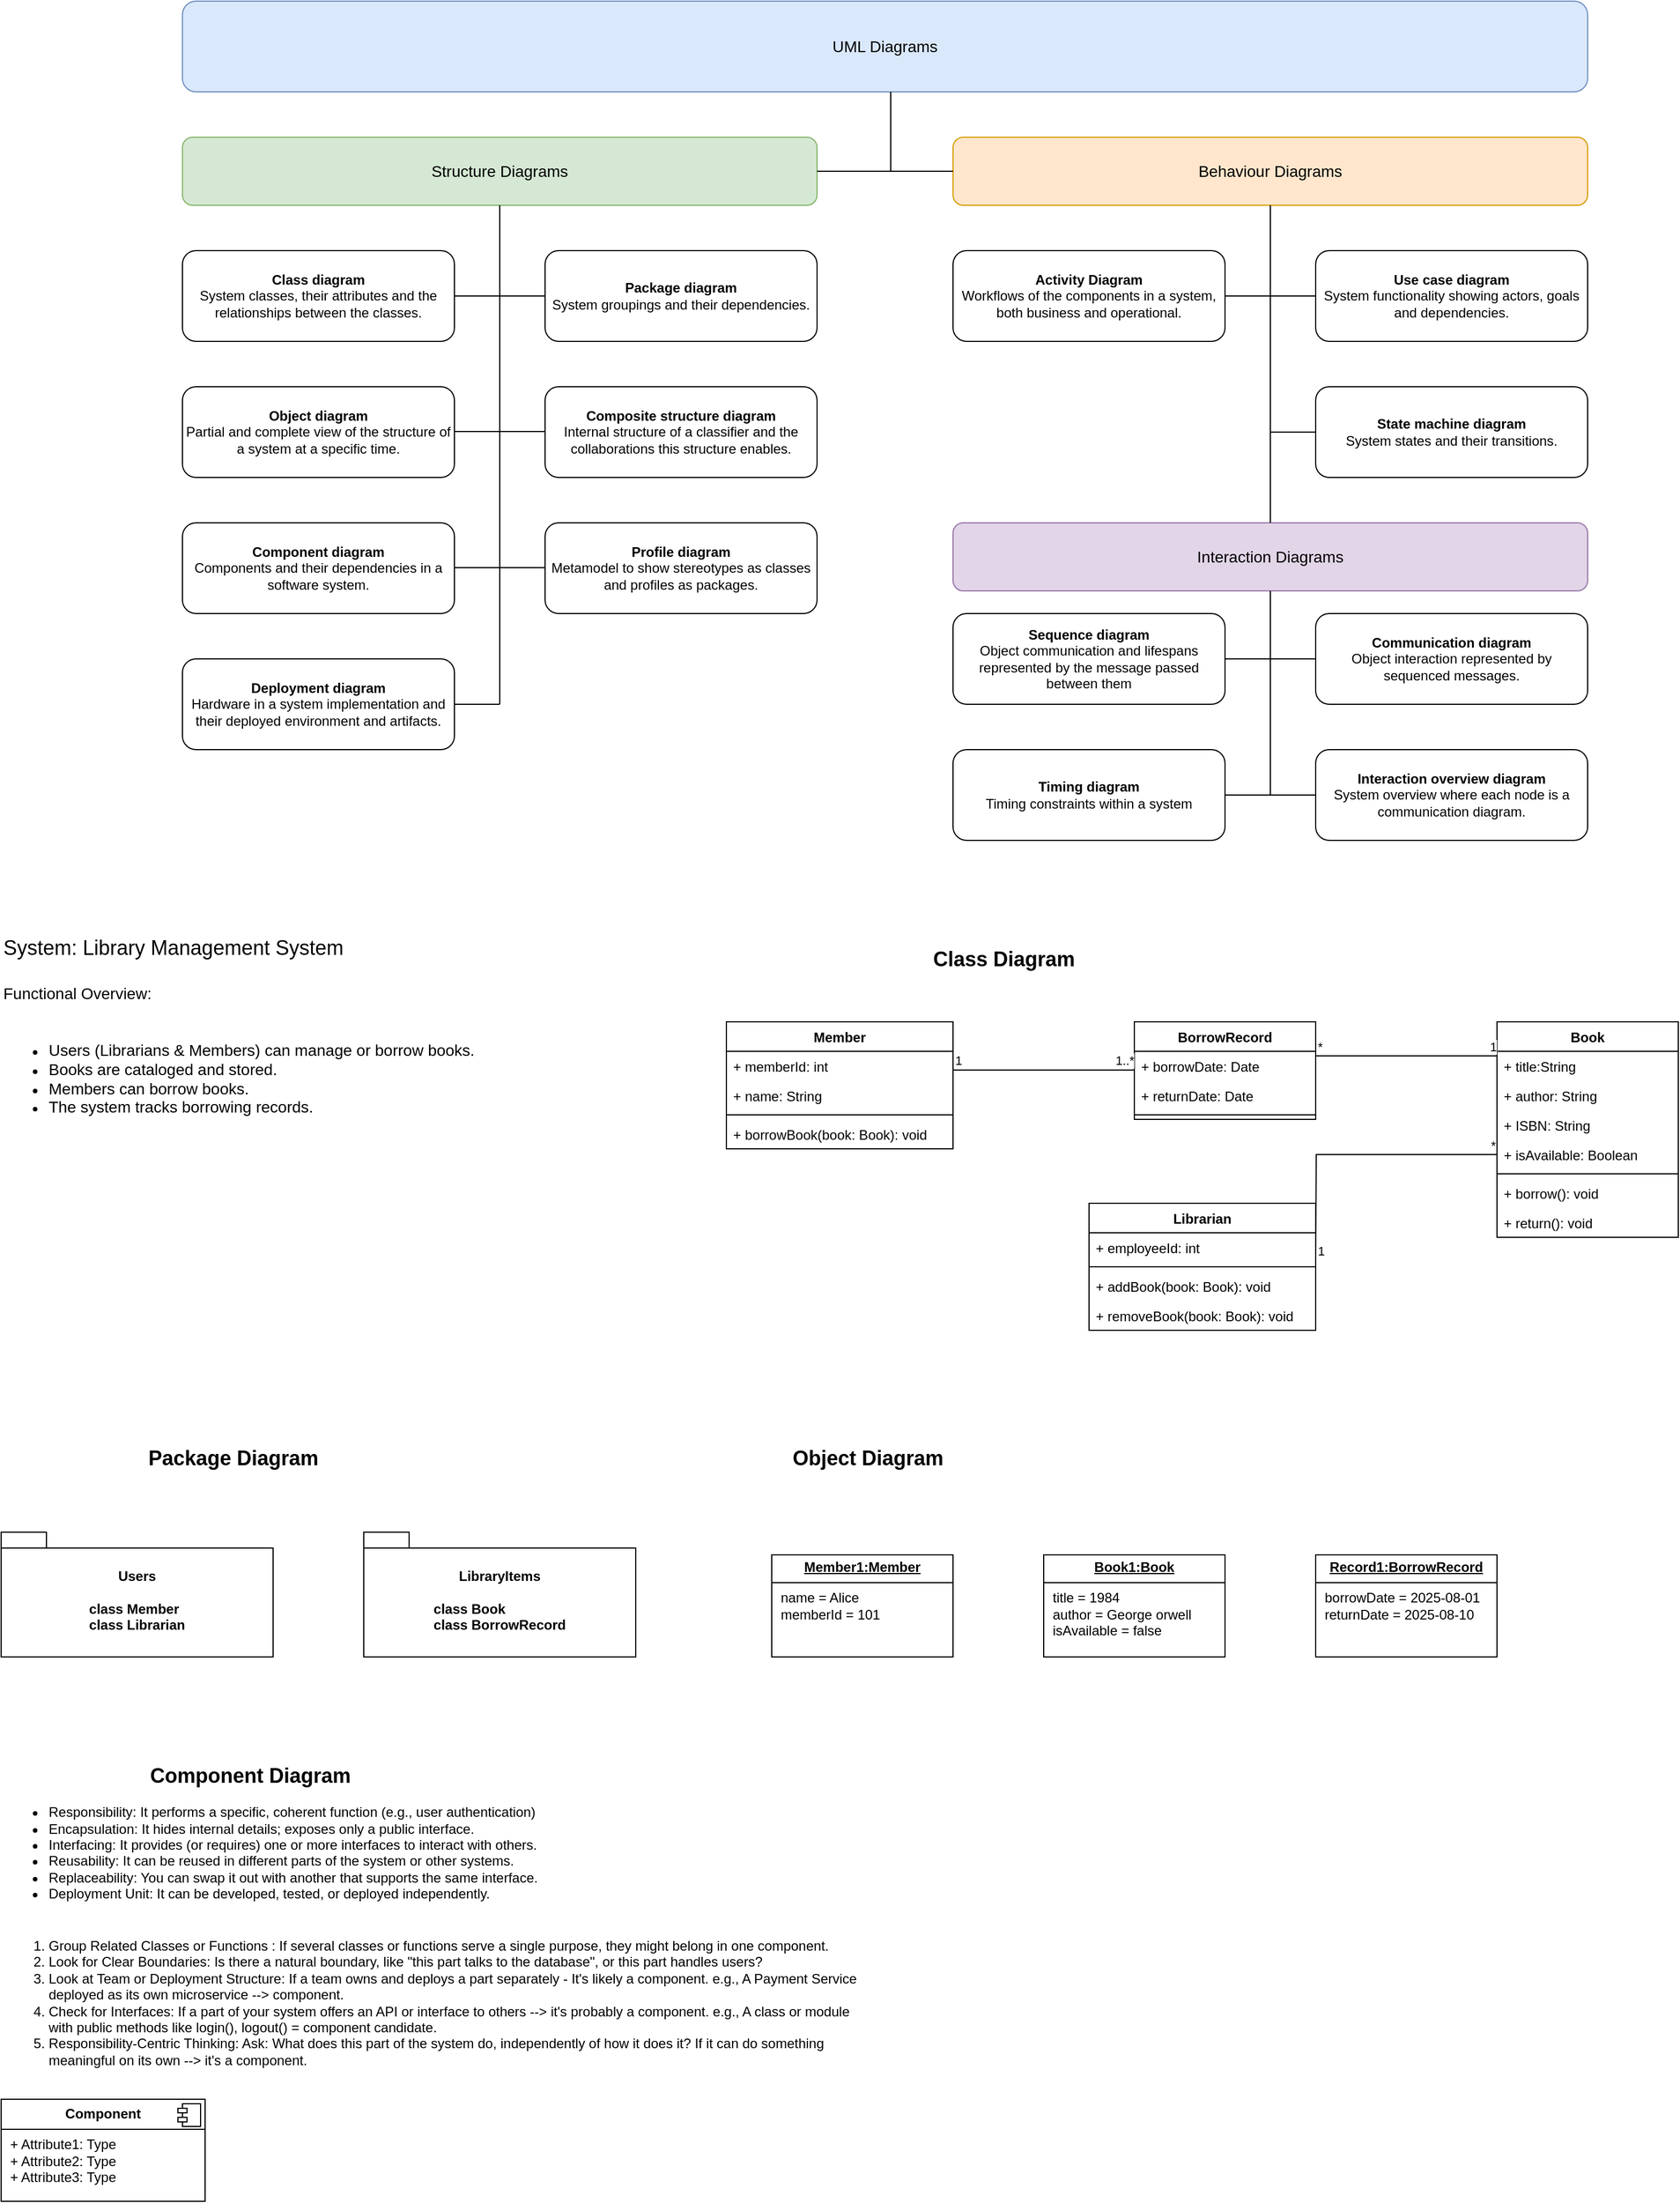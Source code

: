 <mxfile version="28.0.7">
  <diagram name="Page-1" id="kwjImpuqmJLJjczvCFeu">
    <mxGraphModel dx="2703" dy="1834" grid="1" gridSize="10" guides="1" tooltips="1" connect="1" arrows="1" fold="1" page="1" pageScale="1" pageWidth="850" pageHeight="1100" math="0" shadow="0">
      <root>
        <mxCell id="0" />
        <mxCell id="1" parent="0" />
        <mxCell id="B1bUDCd7ulW--QVvzsSq-1" value="&lt;div&gt;&lt;font style=&quot;font-size: 14px;&quot;&gt;UML Diagrams&lt;/font&gt;&lt;/div&gt;" style="rounded=1;whiteSpace=wrap;html=1;fillColor=#dae8fc;strokeColor=#6c8ebf;" vertex="1" parent="1">
          <mxGeometry x="-200" y="-220" width="1240" height="80" as="geometry" />
        </mxCell>
        <mxCell id="B1bUDCd7ulW--QVvzsSq-2" value="&lt;font style=&quot;font-size: 14px;&quot;&gt;Structure Diagrams&lt;/font&gt;" style="rounded=1;whiteSpace=wrap;html=1;fillColor=#d5e8d4;strokeColor=#82b366;" vertex="1" parent="1">
          <mxGeometry x="-200" y="-100" width="560" height="60" as="geometry" />
        </mxCell>
        <mxCell id="B1bUDCd7ulW--QVvzsSq-3" value="&lt;font style=&quot;font-size: 14px;&quot;&gt;Behaviour Diagrams&lt;/font&gt;" style="rounded=1;whiteSpace=wrap;html=1;fillColor=#ffe6cc;strokeColor=#d79b00;" vertex="1" parent="1">
          <mxGeometry x="480" y="-100" width="560" height="60" as="geometry" />
        </mxCell>
        <mxCell id="B1bUDCd7ulW--QVvzsSq-4" value="" style="endArrow=none;html=1;rounded=0;" edge="1" parent="1">
          <mxGeometry width="50" height="50" relative="1" as="geometry">
            <mxPoint x="425" y="-70" as="sourcePoint" />
            <mxPoint x="425" y="-140" as="targetPoint" />
          </mxGeometry>
        </mxCell>
        <mxCell id="B1bUDCd7ulW--QVvzsSq-5" value="" style="endArrow=none;html=1;rounded=0;exitX=1;exitY=0.5;exitDx=0;exitDy=0;entryX=0;entryY=0.5;entryDx=0;entryDy=0;" edge="1" parent="1" source="B1bUDCd7ulW--QVvzsSq-2" target="B1bUDCd7ulW--QVvzsSq-3">
          <mxGeometry width="50" height="50" relative="1" as="geometry">
            <mxPoint x="400" y="-10" as="sourcePoint" />
            <mxPoint x="450" y="-60" as="targetPoint" />
          </mxGeometry>
        </mxCell>
        <mxCell id="B1bUDCd7ulW--QVvzsSq-6" value="&lt;b&gt;Package diagram&lt;br&gt;&lt;/b&gt;System groupings and their dependencies.&lt;b&gt;&lt;br&gt;&lt;/b&gt;" style="rounded=1;whiteSpace=wrap;html=1;" vertex="1" parent="1">
          <mxGeometry x="120" width="240" height="80" as="geometry" />
        </mxCell>
        <mxCell id="B1bUDCd7ulW--QVvzsSq-7" value="&lt;b&gt;Class diagram&lt;/b&gt;&lt;br&gt;System classes, their attributes and the relationships between the classes." style="rounded=1;whiteSpace=wrap;html=1;" vertex="1" parent="1">
          <mxGeometry x="-200" width="240" height="80" as="geometry" />
        </mxCell>
        <mxCell id="B1bUDCd7ulW--QVvzsSq-8" value="&lt;b&gt;Activity Diagram&lt;/b&gt;&lt;br&gt;Workflows of the components in a system, both business and operational." style="rounded=1;whiteSpace=wrap;html=1;" vertex="1" parent="1">
          <mxGeometry x="480" width="240" height="80" as="geometry" />
        </mxCell>
        <mxCell id="B1bUDCd7ulW--QVvzsSq-9" value="&lt;b&gt;Use case diagram&lt;br&gt;&lt;/b&gt;System functionality showing actors, goals and dependencies.&lt;b&gt;&lt;br&gt;&lt;/b&gt;" style="rounded=1;whiteSpace=wrap;html=1;" vertex="1" parent="1">
          <mxGeometry x="800" width="240" height="80" as="geometry" />
        </mxCell>
        <mxCell id="B1bUDCd7ulW--QVvzsSq-10" value="&lt;div&gt;&lt;b&gt;Object diagram&lt;/b&gt;&lt;/div&gt;&lt;div&gt;Partial and complete view of the structure of a system at a specific time.&lt;/div&gt;" style="rounded=1;whiteSpace=wrap;html=1;" vertex="1" parent="1">
          <mxGeometry x="-200" y="120" width="240" height="80" as="geometry" />
        </mxCell>
        <mxCell id="B1bUDCd7ulW--QVvzsSq-11" value="&lt;div&gt;&lt;b&gt;Component diagram&lt;/b&gt;&lt;/div&gt;&lt;div&gt;Components and their dependencies in a software system.&lt;/div&gt;" style="rounded=1;whiteSpace=wrap;html=1;" vertex="1" parent="1">
          <mxGeometry x="-200" y="240" width="240" height="80" as="geometry" />
        </mxCell>
        <mxCell id="B1bUDCd7ulW--QVvzsSq-12" value="&lt;div&gt;&lt;b&gt;Deployment diagram&lt;/b&gt;&lt;br&gt;&lt;/div&gt;&lt;div&gt;Hardware in a system implementation and their deployed environment and artifacts.&lt;/div&gt;" style="rounded=1;whiteSpace=wrap;html=1;" vertex="1" parent="1">
          <mxGeometry x="-200" y="360" width="240" height="80" as="geometry" />
        </mxCell>
        <mxCell id="B1bUDCd7ulW--QVvzsSq-13" value="&lt;b&gt;Composite structure diagram&lt;/b&gt;&lt;br&gt;Internal structure of a classifier and the collaborations this structure enables." style="rounded=1;whiteSpace=wrap;html=1;" vertex="1" parent="1">
          <mxGeometry x="120" y="120" width="240" height="80" as="geometry" />
        </mxCell>
        <mxCell id="B1bUDCd7ulW--QVvzsSq-14" value="&lt;div&gt;&lt;b&gt;Profile diagram&lt;/b&gt;&lt;br&gt;&lt;/div&gt;&lt;div&gt;Metamodel to show stereotypes as classes and profiles as packages.&lt;/div&gt;" style="rounded=1;whiteSpace=wrap;html=1;" vertex="1" parent="1">
          <mxGeometry x="120" y="240" width="240" height="80" as="geometry" />
        </mxCell>
        <mxCell id="B1bUDCd7ulW--QVvzsSq-15" value="" style="endArrow=none;html=1;rounded=0;" edge="1" parent="1">
          <mxGeometry width="50" height="50" relative="1" as="geometry">
            <mxPoint x="80" y="400" as="sourcePoint" />
            <mxPoint x="80" y="-40" as="targetPoint" />
          </mxGeometry>
        </mxCell>
        <mxCell id="B1bUDCd7ulW--QVvzsSq-16" value="" style="endArrow=none;html=1;rounded=0;exitX=1;exitY=0.5;exitDx=0;exitDy=0;" edge="1" parent="1" source="B1bUDCd7ulW--QVvzsSq-12">
          <mxGeometry width="50" height="50" relative="1" as="geometry">
            <mxPoint x="30" y="450" as="sourcePoint" />
            <mxPoint x="80" y="400" as="targetPoint" />
          </mxGeometry>
        </mxCell>
        <mxCell id="B1bUDCd7ulW--QVvzsSq-18" value="" style="endArrow=none;html=1;rounded=0;exitX=1;exitY=0.5;exitDx=0;exitDy=0;entryX=0;entryY=0.5;entryDx=0;entryDy=0;" edge="1" parent="1" source="B1bUDCd7ulW--QVvzsSq-7" target="B1bUDCd7ulW--QVvzsSq-6">
          <mxGeometry width="50" height="50" relative="1" as="geometry">
            <mxPoint x="30" y="90" as="sourcePoint" />
            <mxPoint x="80" y="40" as="targetPoint" />
          </mxGeometry>
        </mxCell>
        <mxCell id="B1bUDCd7ulW--QVvzsSq-19" value="" style="endArrow=none;html=1;rounded=0;exitX=1;exitY=0.5;exitDx=0;exitDy=0;entryX=0;entryY=0.5;entryDx=0;entryDy=0;" edge="1" parent="1">
          <mxGeometry width="50" height="50" relative="1" as="geometry">
            <mxPoint x="40" y="159.5" as="sourcePoint" />
            <mxPoint x="120" y="159.5" as="targetPoint" />
          </mxGeometry>
        </mxCell>
        <mxCell id="B1bUDCd7ulW--QVvzsSq-20" value="" style="endArrow=none;html=1;rounded=0;exitX=1;exitY=0.5;exitDx=0;exitDy=0;entryX=0;entryY=0.5;entryDx=0;entryDy=0;" edge="1" parent="1">
          <mxGeometry width="50" height="50" relative="1" as="geometry">
            <mxPoint x="40" y="279.5" as="sourcePoint" />
            <mxPoint x="120" y="279.5" as="targetPoint" />
          </mxGeometry>
        </mxCell>
        <mxCell id="B1bUDCd7ulW--QVvzsSq-21" value="&lt;b&gt;State machine diagram&lt;br&gt;&lt;/b&gt;System states and their transitions.&lt;b&gt;&lt;br&gt;&lt;/b&gt;" style="rounded=1;whiteSpace=wrap;html=1;" vertex="1" parent="1">
          <mxGeometry x="800" y="120" width="240" height="80" as="geometry" />
        </mxCell>
        <mxCell id="B1bUDCd7ulW--QVvzsSq-22" value="&lt;font style=&quot;font-size: 14px;&quot;&gt;Interaction Diagrams&lt;/font&gt;" style="rounded=1;whiteSpace=wrap;html=1;fillColor=#e1d5e7;strokeColor=#9673a6;" vertex="1" parent="1">
          <mxGeometry x="480" y="240" width="560" height="60" as="geometry" />
        </mxCell>
        <mxCell id="B1bUDCd7ulW--QVvzsSq-23" value="" style="endArrow=none;html=1;rounded=0;exitX=0.5;exitY=0;exitDx=0;exitDy=0;" edge="1" parent="1" source="B1bUDCd7ulW--QVvzsSq-22">
          <mxGeometry width="50" height="50" relative="1" as="geometry">
            <mxPoint x="760" y="160" as="sourcePoint" />
            <mxPoint x="760" y="-40" as="targetPoint" />
          </mxGeometry>
        </mxCell>
        <mxCell id="B1bUDCd7ulW--QVvzsSq-24" value="" style="endArrow=none;html=1;rounded=0;" edge="1" parent="1" source="B1bUDCd7ulW--QVvzsSq-8">
          <mxGeometry width="50" height="50" relative="1" as="geometry">
            <mxPoint x="750" y="90" as="sourcePoint" />
            <mxPoint x="800" y="40" as="targetPoint" />
          </mxGeometry>
        </mxCell>
        <mxCell id="B1bUDCd7ulW--QVvzsSq-25" value="" style="endArrow=none;html=1;rounded=0;entryX=0;entryY=0.5;entryDx=0;entryDy=0;" edge="1" parent="1" target="B1bUDCd7ulW--QVvzsSq-21">
          <mxGeometry width="50" height="50" relative="1" as="geometry">
            <mxPoint x="760" y="160" as="sourcePoint" />
            <mxPoint x="810" y="110" as="targetPoint" />
          </mxGeometry>
        </mxCell>
        <mxCell id="B1bUDCd7ulW--QVvzsSq-26" value="&lt;div&gt;&lt;b&gt;Sequence diagram&lt;/b&gt;&lt;/div&gt;&lt;div&gt;Object communication and lifespans represented by the message passed between them&lt;/div&gt;" style="rounded=1;whiteSpace=wrap;html=1;" vertex="1" parent="1">
          <mxGeometry x="480" y="320" width="240" height="80" as="geometry" />
        </mxCell>
        <mxCell id="B1bUDCd7ulW--QVvzsSq-27" value="&lt;div&gt;&lt;b&gt;Communication diagram&lt;/b&gt;&lt;br&gt;&lt;/div&gt;&lt;div&gt;Object interaction represented by sequenced messages.&lt;/div&gt;" style="rounded=1;whiteSpace=wrap;html=1;" vertex="1" parent="1">
          <mxGeometry x="800" y="320" width="240" height="80" as="geometry" />
        </mxCell>
        <mxCell id="B1bUDCd7ulW--QVvzsSq-28" value="&lt;div&gt;&lt;b&gt;Timing diagram&lt;/b&gt;&lt;br&gt;&lt;/div&gt;&lt;div&gt;Timing constraints within a system &lt;/div&gt;" style="rounded=1;whiteSpace=wrap;html=1;" vertex="1" parent="1">
          <mxGeometry x="480" y="440" width="240" height="80" as="geometry" />
        </mxCell>
        <mxCell id="B1bUDCd7ulW--QVvzsSq-29" value="&lt;div&gt;&lt;b&gt;Interaction overview diagram&lt;/b&gt;&lt;br&gt;&lt;/div&gt;&lt;div&gt;System overview where each node is a communication diagram. &lt;/div&gt;" style="rounded=1;whiteSpace=wrap;html=1;" vertex="1" parent="1">
          <mxGeometry x="800" y="440" width="240" height="80" as="geometry" />
        </mxCell>
        <mxCell id="B1bUDCd7ulW--QVvzsSq-30" value="" style="endArrow=none;html=1;rounded=0;entryX=0.5;entryY=1;entryDx=0;entryDy=0;" edge="1" parent="1" target="B1bUDCd7ulW--QVvzsSq-22">
          <mxGeometry width="50" height="50" relative="1" as="geometry">
            <mxPoint x="760" y="480" as="sourcePoint" />
            <mxPoint x="759.5" y="290" as="targetPoint" />
          </mxGeometry>
        </mxCell>
        <mxCell id="B1bUDCd7ulW--QVvzsSq-31" value="" style="endArrow=none;html=1;rounded=0;" edge="1" parent="1" target="B1bUDCd7ulW--QVvzsSq-27">
          <mxGeometry width="50" height="50" relative="1" as="geometry">
            <mxPoint x="720" y="360" as="sourcePoint" />
            <mxPoint x="770" y="310" as="targetPoint" />
          </mxGeometry>
        </mxCell>
        <mxCell id="B1bUDCd7ulW--QVvzsSq-32" value="" style="endArrow=none;html=1;rounded=0;entryX=0;entryY=0.5;entryDx=0;entryDy=0;" edge="1" parent="1" target="B1bUDCd7ulW--QVvzsSq-29">
          <mxGeometry width="50" height="50" relative="1" as="geometry">
            <mxPoint x="720" y="480" as="sourcePoint" />
            <mxPoint x="770" y="430" as="targetPoint" />
          </mxGeometry>
        </mxCell>
        <mxCell id="B1bUDCd7ulW--QVvzsSq-33" value="&lt;font style=&quot;font-size: 18px;&quot;&gt;System: Library Management System&lt;/font&gt;" style="text;html=1;align=left;verticalAlign=middle;whiteSpace=wrap;rounded=0;" vertex="1" parent="1">
          <mxGeometry x="-360" y="600" width="360" height="30" as="geometry" />
        </mxCell>
        <mxCell id="B1bUDCd7ulW--QVvzsSq-34" value="&lt;font style=&quot;font-size: 14px;&quot;&gt;Functional Overview:&lt;/font&gt;" style="text;html=1;align=left;verticalAlign=middle;whiteSpace=wrap;rounded=0;" vertex="1" parent="1">
          <mxGeometry x="-360" y="640" width="160" height="30" as="geometry" />
        </mxCell>
        <mxCell id="B1bUDCd7ulW--QVvzsSq-35" value="&lt;ul&gt;&lt;li&gt;&lt;font style=&quot;font-size: 14px;&quot;&gt;Users (Librarians &amp;amp; Members) can manage or borrow books.&lt;/font&gt;&lt;/li&gt;&lt;li&gt;&lt;font style=&quot;font-size: 14px;&quot;&gt;Books are cataloged and stored.&lt;/font&gt;&lt;/li&gt;&lt;li&gt;&lt;font style=&quot;font-size: 14px;&quot;&gt;Members can borrow books.&lt;/font&gt;&lt;/li&gt;&lt;li&gt;&lt;font style=&quot;font-size: 13px;&quot;&gt;&lt;font style=&quot;font-size: 14px;&quot;&gt;The system tracks borrowing records.&lt;/font&gt;&lt;br&gt;&lt;/font&gt;&lt;/li&gt;&lt;/ul&gt;" style="text;html=1;align=left;verticalAlign=middle;whiteSpace=wrap;rounded=0;" vertex="1" parent="1">
          <mxGeometry x="-360" y="680" width="440" height="100" as="geometry" />
        </mxCell>
        <mxCell id="B1bUDCd7ulW--QVvzsSq-36" value="&lt;b&gt;&lt;font&gt;Class Diagram&lt;/font&gt;&lt;/b&gt;" style="text;html=1;align=center;verticalAlign=middle;whiteSpace=wrap;rounded=0;fontSize=18;" vertex="1" parent="1">
          <mxGeometry x="440" y="610" width="170" height="30" as="geometry" />
        </mxCell>
        <mxCell id="B1bUDCd7ulW--QVvzsSq-37" value="Book" style="swimlane;fontStyle=1;align=center;verticalAlign=top;childLayout=stackLayout;horizontal=1;startSize=26;horizontalStack=0;resizeParent=1;resizeParentMax=0;resizeLast=0;collapsible=1;marginBottom=0;whiteSpace=wrap;html=1;" vertex="1" parent="1">
          <mxGeometry x="960" y="680" width="160" height="190" as="geometry" />
        </mxCell>
        <mxCell id="B1bUDCd7ulW--QVvzsSq-38" value="+ title:String" style="text;strokeColor=none;fillColor=none;align=left;verticalAlign=top;spacingLeft=4;spacingRight=4;overflow=hidden;rotatable=0;points=[[0,0.5],[1,0.5]];portConstraint=eastwest;whiteSpace=wrap;html=1;" vertex="1" parent="B1bUDCd7ulW--QVvzsSq-37">
          <mxGeometry y="26" width="160" height="26" as="geometry" />
        </mxCell>
        <mxCell id="B1bUDCd7ulW--QVvzsSq-43" value="+ author: String" style="text;strokeColor=none;fillColor=none;align=left;verticalAlign=top;spacingLeft=4;spacingRight=4;overflow=hidden;rotatable=0;points=[[0,0.5],[1,0.5]];portConstraint=eastwest;whiteSpace=wrap;html=1;" vertex="1" parent="B1bUDCd7ulW--QVvzsSq-37">
          <mxGeometry y="52" width="160" height="26" as="geometry" />
        </mxCell>
        <mxCell id="B1bUDCd7ulW--QVvzsSq-44" value="+ ISBN: String" style="text;strokeColor=none;fillColor=none;align=left;verticalAlign=top;spacingLeft=4;spacingRight=4;overflow=hidden;rotatable=0;points=[[0,0.5],[1,0.5]];portConstraint=eastwest;whiteSpace=wrap;html=1;" vertex="1" parent="B1bUDCd7ulW--QVvzsSq-37">
          <mxGeometry y="78" width="160" height="26" as="geometry" />
        </mxCell>
        <mxCell id="B1bUDCd7ulW--QVvzsSq-45" value="+ isAvailable: Boolean" style="text;strokeColor=none;fillColor=none;align=left;verticalAlign=top;spacingLeft=4;spacingRight=4;overflow=hidden;rotatable=0;points=[[0,0.5],[1,0.5]];portConstraint=eastwest;whiteSpace=wrap;html=1;" vertex="1" parent="B1bUDCd7ulW--QVvzsSq-37">
          <mxGeometry y="104" width="160" height="26" as="geometry" />
        </mxCell>
        <mxCell id="B1bUDCd7ulW--QVvzsSq-39" value="" style="line;strokeWidth=1;fillColor=none;align=left;verticalAlign=middle;spacingTop=-1;spacingLeft=3;spacingRight=3;rotatable=0;labelPosition=right;points=[];portConstraint=eastwest;strokeColor=inherit;" vertex="1" parent="B1bUDCd7ulW--QVvzsSq-37">
          <mxGeometry y="130" width="160" height="8" as="geometry" />
        </mxCell>
        <mxCell id="B1bUDCd7ulW--QVvzsSq-46" value="+ borrow(): void" style="text;strokeColor=none;fillColor=none;align=left;verticalAlign=top;spacingLeft=4;spacingRight=4;overflow=hidden;rotatable=0;points=[[0,0.5],[1,0.5]];portConstraint=eastwest;whiteSpace=wrap;html=1;" vertex="1" parent="B1bUDCd7ulW--QVvzsSq-37">
          <mxGeometry y="138" width="160" height="26" as="geometry" />
        </mxCell>
        <mxCell id="B1bUDCd7ulW--QVvzsSq-40" value="+ return(): void" style="text;strokeColor=none;fillColor=none;align=left;verticalAlign=top;spacingLeft=4;spacingRight=4;overflow=hidden;rotatable=0;points=[[0,0.5],[1,0.5]];portConstraint=eastwest;whiteSpace=wrap;html=1;" vertex="1" parent="B1bUDCd7ulW--QVvzsSq-37">
          <mxGeometry y="164" width="160" height="26" as="geometry" />
        </mxCell>
        <mxCell id="B1bUDCd7ulW--QVvzsSq-47" value="Member" style="swimlane;fontStyle=1;align=center;verticalAlign=top;childLayout=stackLayout;horizontal=1;startSize=26;horizontalStack=0;resizeParent=1;resizeParentMax=0;resizeLast=0;collapsible=1;marginBottom=0;whiteSpace=wrap;html=1;" vertex="1" parent="1">
          <mxGeometry x="280" y="680" width="200" height="112" as="geometry" />
        </mxCell>
        <mxCell id="B1bUDCd7ulW--QVvzsSq-48" value="+ memberId: int" style="text;strokeColor=none;fillColor=none;align=left;verticalAlign=top;spacingLeft=4;spacingRight=4;overflow=hidden;rotatable=0;points=[[0,0.5],[1,0.5]];portConstraint=eastwest;whiteSpace=wrap;html=1;" vertex="1" parent="B1bUDCd7ulW--QVvzsSq-47">
          <mxGeometry y="26" width="200" height="26" as="geometry" />
        </mxCell>
        <mxCell id="B1bUDCd7ulW--QVvzsSq-51" value="+ name: String" style="text;strokeColor=none;fillColor=none;align=left;verticalAlign=top;spacingLeft=4;spacingRight=4;overflow=hidden;rotatable=0;points=[[0,0.5],[1,0.5]];portConstraint=eastwest;whiteSpace=wrap;html=1;" vertex="1" parent="B1bUDCd7ulW--QVvzsSq-47">
          <mxGeometry y="52" width="200" height="26" as="geometry" />
        </mxCell>
        <mxCell id="B1bUDCd7ulW--QVvzsSq-49" value="" style="line;strokeWidth=1;fillColor=none;align=left;verticalAlign=middle;spacingTop=-1;spacingLeft=3;spacingRight=3;rotatable=0;labelPosition=right;points=[];portConstraint=eastwest;strokeColor=inherit;" vertex="1" parent="B1bUDCd7ulW--QVvzsSq-47">
          <mxGeometry y="78" width="200" height="8" as="geometry" />
        </mxCell>
        <mxCell id="B1bUDCd7ulW--QVvzsSq-50" value="+ borrowBook(book: Book): void" style="text;strokeColor=none;fillColor=none;align=left;verticalAlign=top;spacingLeft=4;spacingRight=4;overflow=hidden;rotatable=0;points=[[0,0.5],[1,0.5]];portConstraint=eastwest;whiteSpace=wrap;html=1;" vertex="1" parent="B1bUDCd7ulW--QVvzsSq-47">
          <mxGeometry y="86" width="200" height="26" as="geometry" />
        </mxCell>
        <mxCell id="B1bUDCd7ulW--QVvzsSq-52" value="Librarian" style="swimlane;fontStyle=1;align=center;verticalAlign=top;childLayout=stackLayout;horizontal=1;startSize=26;horizontalStack=0;resizeParent=1;resizeParentMax=0;resizeLast=0;collapsible=1;marginBottom=0;whiteSpace=wrap;html=1;" vertex="1" parent="1">
          <mxGeometry x="600" y="840" width="200" height="112" as="geometry" />
        </mxCell>
        <mxCell id="B1bUDCd7ulW--QVvzsSq-53" value="+ employeeId: int" style="text;strokeColor=none;fillColor=none;align=left;verticalAlign=top;spacingLeft=4;spacingRight=4;overflow=hidden;rotatable=0;points=[[0,0.5],[1,0.5]];portConstraint=eastwest;whiteSpace=wrap;html=1;" vertex="1" parent="B1bUDCd7ulW--QVvzsSq-52">
          <mxGeometry y="26" width="200" height="26" as="geometry" />
        </mxCell>
        <mxCell id="B1bUDCd7ulW--QVvzsSq-54" value="" style="line;strokeWidth=1;fillColor=none;align=left;verticalAlign=middle;spacingTop=-1;spacingLeft=3;spacingRight=3;rotatable=0;labelPosition=right;points=[];portConstraint=eastwest;strokeColor=inherit;" vertex="1" parent="B1bUDCd7ulW--QVvzsSq-52">
          <mxGeometry y="52" width="200" height="8" as="geometry" />
        </mxCell>
        <mxCell id="B1bUDCd7ulW--QVvzsSq-55" value="+ addBook(book: Book): void" style="text;strokeColor=none;fillColor=none;align=left;verticalAlign=top;spacingLeft=4;spacingRight=4;overflow=hidden;rotatable=0;points=[[0,0.5],[1,0.5]];portConstraint=eastwest;whiteSpace=wrap;html=1;" vertex="1" parent="B1bUDCd7ulW--QVvzsSq-52">
          <mxGeometry y="60" width="200" height="26" as="geometry" />
        </mxCell>
        <mxCell id="B1bUDCd7ulW--QVvzsSq-56" value="+ removeBook(book: Book): void" style="text;strokeColor=none;fillColor=none;align=left;verticalAlign=top;spacingLeft=4;spacingRight=4;overflow=hidden;rotatable=0;points=[[0,0.5],[1,0.5]];portConstraint=eastwest;whiteSpace=wrap;html=1;" vertex="1" parent="B1bUDCd7ulW--QVvzsSq-52">
          <mxGeometry y="86" width="200" height="26" as="geometry" />
        </mxCell>
        <mxCell id="B1bUDCd7ulW--QVvzsSq-57" value="BorrowRecord" style="swimlane;fontStyle=1;align=center;verticalAlign=top;childLayout=stackLayout;horizontal=1;startSize=26;horizontalStack=0;resizeParent=1;resizeParentMax=0;resizeLast=0;collapsible=1;marginBottom=0;whiteSpace=wrap;html=1;" vertex="1" parent="1">
          <mxGeometry x="640" y="680" width="160" height="86" as="geometry" />
        </mxCell>
        <mxCell id="B1bUDCd7ulW--QVvzsSq-58" value="+ borrowDate: Date" style="text;strokeColor=none;fillColor=none;align=left;verticalAlign=top;spacingLeft=4;spacingRight=4;overflow=hidden;rotatable=0;points=[[0,0.5],[1,0.5]];portConstraint=eastwest;whiteSpace=wrap;html=1;" vertex="1" parent="B1bUDCd7ulW--QVvzsSq-57">
          <mxGeometry y="26" width="160" height="26" as="geometry" />
        </mxCell>
        <mxCell id="B1bUDCd7ulW--QVvzsSq-61" value="+ returnDate: Date" style="text;strokeColor=none;fillColor=none;align=left;verticalAlign=top;spacingLeft=4;spacingRight=4;overflow=hidden;rotatable=0;points=[[0,0.5],[1,0.5]];portConstraint=eastwest;whiteSpace=wrap;html=1;" vertex="1" parent="B1bUDCd7ulW--QVvzsSq-57">
          <mxGeometry y="52" width="160" height="26" as="geometry" />
        </mxCell>
        <mxCell id="B1bUDCd7ulW--QVvzsSq-59" value="" style="line;strokeWidth=1;fillColor=none;align=left;verticalAlign=middle;spacingTop=-1;spacingLeft=3;spacingRight=3;rotatable=0;labelPosition=right;points=[];portConstraint=eastwest;strokeColor=inherit;" vertex="1" parent="B1bUDCd7ulW--QVvzsSq-57">
          <mxGeometry y="78" width="160" height="8" as="geometry" />
        </mxCell>
        <mxCell id="B1bUDCd7ulW--QVvzsSq-62" value="" style="endArrow=none;html=1;edgeStyle=orthogonalEdgeStyle;rounded=0;" edge="1" parent="1">
          <mxGeometry relative="1" as="geometry">
            <mxPoint x="480" y="722.5" as="sourcePoint" />
            <mxPoint x="640" y="722.5" as="targetPoint" />
          </mxGeometry>
        </mxCell>
        <mxCell id="B1bUDCd7ulW--QVvzsSq-63" value="1" style="edgeLabel;resizable=0;html=1;align=left;verticalAlign=bottom;" connectable="0" vertex="1" parent="B1bUDCd7ulW--QVvzsSq-62">
          <mxGeometry x="-1" relative="1" as="geometry" />
        </mxCell>
        <mxCell id="B1bUDCd7ulW--QVvzsSq-64" value="1..*" style="edgeLabel;resizable=0;html=1;align=right;verticalAlign=bottom;" connectable="0" vertex="1" parent="B1bUDCd7ulW--QVvzsSq-62">
          <mxGeometry x="1" relative="1" as="geometry" />
        </mxCell>
        <mxCell id="B1bUDCd7ulW--QVvzsSq-65" value="" style="endArrow=none;html=1;edgeStyle=orthogonalEdgeStyle;rounded=0;" edge="1" parent="1">
          <mxGeometry relative="1" as="geometry">
            <mxPoint x="800" y="710" as="sourcePoint" />
            <mxPoint x="960" y="710" as="targetPoint" />
          </mxGeometry>
        </mxCell>
        <mxCell id="B1bUDCd7ulW--QVvzsSq-66" value="*" style="edgeLabel;resizable=0;html=1;align=left;verticalAlign=bottom;" connectable="0" vertex="1" parent="B1bUDCd7ulW--QVvzsSq-65">
          <mxGeometry x="-1" relative="1" as="geometry" />
        </mxCell>
        <mxCell id="B1bUDCd7ulW--QVvzsSq-67" value="1" style="edgeLabel;resizable=0;html=1;align=right;verticalAlign=bottom;" connectable="0" vertex="1" parent="B1bUDCd7ulW--QVvzsSq-65">
          <mxGeometry x="1" relative="1" as="geometry" />
        </mxCell>
        <mxCell id="B1bUDCd7ulW--QVvzsSq-68" value="" style="endArrow=none;html=1;edgeStyle=orthogonalEdgeStyle;rounded=0;entryX=0;entryY=0.5;entryDx=0;entryDy=0;" edge="1" parent="1" target="B1bUDCd7ulW--QVvzsSq-45">
          <mxGeometry relative="1" as="geometry">
            <mxPoint x="800" y="890" as="sourcePoint" />
            <mxPoint x="960" y="890" as="targetPoint" />
          </mxGeometry>
        </mxCell>
        <mxCell id="B1bUDCd7ulW--QVvzsSq-69" value="1" style="edgeLabel;resizable=0;html=1;align=left;verticalAlign=bottom;" connectable="0" vertex="1" parent="B1bUDCd7ulW--QVvzsSq-68">
          <mxGeometry x="-1" relative="1" as="geometry" />
        </mxCell>
        <mxCell id="B1bUDCd7ulW--QVvzsSq-70" value="*" style="edgeLabel;resizable=0;html=1;align=right;verticalAlign=bottom;" connectable="0" vertex="1" parent="B1bUDCd7ulW--QVvzsSq-68">
          <mxGeometry x="1" relative="1" as="geometry" />
        </mxCell>
        <mxCell id="B1bUDCd7ulW--QVvzsSq-71" value="&lt;div&gt;Users&lt;/div&gt;&lt;br&gt;&lt;div align=&quot;left&quot;&gt;class Member&lt;br&gt;class Librarian&lt;/div&gt;" style="shape=folder;fontStyle=1;spacingTop=10;tabWidth=40;tabHeight=14;tabPosition=left;html=1;whiteSpace=wrap;" vertex="1" parent="1">
          <mxGeometry x="-360" y="1130" width="240" height="110" as="geometry" />
        </mxCell>
        <mxCell id="B1bUDCd7ulW--QVvzsSq-72" value="&lt;b&gt;&lt;font&gt;Package Diagram&lt;/font&gt;&lt;/b&gt;" style="text;html=1;align=center;verticalAlign=middle;whiteSpace=wrap;rounded=0;fontSize=18;" vertex="1" parent="1">
          <mxGeometry x="-240" y="1050" width="170" height="30" as="geometry" />
        </mxCell>
        <mxCell id="B1bUDCd7ulW--QVvzsSq-73" value="LibraryItems&lt;br&gt;&lt;br&gt;&lt;div align=&quot;left&quot;&gt;class Book&lt;br&gt;class BorrowRecord&lt;br&gt;&lt;/div&gt;" style="shape=folder;fontStyle=1;spacingTop=10;tabWidth=40;tabHeight=14;tabPosition=left;html=1;whiteSpace=wrap;" vertex="1" parent="1">
          <mxGeometry x="-40" y="1130" width="240" height="110" as="geometry" />
        </mxCell>
        <mxCell id="B1bUDCd7ulW--QVvzsSq-74" value="&lt;p style=&quot;margin: 4px 0px 0px; text-align: center; text-decoration: underline;&quot;&gt;&lt;b&gt;Member1:Member&lt;/b&gt;&lt;/p&gt;&lt;hr size=&quot;1&quot; style=&quot;border-style:solid;&quot;&gt;&lt;p style=&quot;margin:0px;margin-left:8px;&quot;&gt;name = Alice&lt;br&gt;memberId = 101&lt;br&gt;&lt;/p&gt;" style="verticalAlign=top;align=left;overflow=fill;html=1;whiteSpace=wrap;" vertex="1" parent="1">
          <mxGeometry x="320" y="1150" width="160" height="90" as="geometry" />
        </mxCell>
        <mxCell id="B1bUDCd7ulW--QVvzsSq-75" value="&lt;b&gt;&lt;font&gt;Object Diagram&lt;/font&gt;&lt;/b&gt;" style="text;html=1;align=center;verticalAlign=middle;whiteSpace=wrap;rounded=0;fontSize=18;" vertex="1" parent="1">
          <mxGeometry x="320" y="1050" width="170" height="30" as="geometry" />
        </mxCell>
        <mxCell id="B1bUDCd7ulW--QVvzsSq-76" value="&lt;p style=&quot;margin: 4px 0px 0px; text-align: center; text-decoration: underline;&quot;&gt;&lt;b&gt;Book1:Book&lt;/b&gt;&lt;/p&gt;&lt;hr size=&quot;1&quot; style=&quot;border-style:solid;&quot;&gt;&lt;p style=&quot;margin:0px;margin-left:8px;&quot;&gt;title = 1984&lt;br&gt;author = George orwell&lt;br&gt;isAvailable = false&lt;/p&gt;" style="verticalAlign=top;align=left;overflow=fill;html=1;whiteSpace=wrap;" vertex="1" parent="1">
          <mxGeometry x="560" y="1150" width="160" height="90" as="geometry" />
        </mxCell>
        <mxCell id="B1bUDCd7ulW--QVvzsSq-77" value="&lt;p style=&quot;margin: 4px 0px 0px; text-align: center; text-decoration: underline;&quot;&gt;&lt;b&gt;Record1:BorrowRecord&lt;/b&gt;&lt;/p&gt;&lt;hr size=&quot;1&quot; style=&quot;border-style:solid;&quot;&gt;&lt;p style=&quot;margin:0px;margin-left:8px;&quot;&gt;borrowDate = 2025-08-01&lt;br&gt;returnDate = 2025-08-10&lt;br&gt;&lt;/p&gt;" style="verticalAlign=top;align=left;overflow=fill;html=1;whiteSpace=wrap;" vertex="1" parent="1">
          <mxGeometry x="800" y="1150" width="160" height="90" as="geometry" />
        </mxCell>
        <mxCell id="B1bUDCd7ulW--QVvzsSq-78" value="&lt;p style=&quot;margin:0px;margin-top:6px;text-align:center;&quot;&gt;&lt;b&gt;Component&lt;/b&gt;&lt;/p&gt;&lt;hr size=&quot;1&quot; style=&quot;border-style:solid;&quot;&gt;&lt;p style=&quot;margin:0px;margin-left:8px;&quot;&gt;+ Attribute1: Type&lt;br&gt;+ Attribute2: Type&lt;/p&gt;&lt;p style=&quot;margin:0px;margin-left:8px;&quot;&gt;+ Attribute3: Type&lt;br&gt;&lt;/p&gt;" style="align=left;overflow=fill;html=1;dropTarget=0;whiteSpace=wrap;" vertex="1" parent="1">
          <mxGeometry x="-360" y="1630" width="180" height="90" as="geometry" />
        </mxCell>
        <mxCell id="B1bUDCd7ulW--QVvzsSq-79" value="" style="shape=component;jettyWidth=8;jettyHeight=4;" vertex="1" parent="B1bUDCd7ulW--QVvzsSq-78">
          <mxGeometry x="1" width="20" height="20" relative="1" as="geometry">
            <mxPoint x="-24" y="4" as="offset" />
          </mxGeometry>
        </mxCell>
        <mxCell id="B1bUDCd7ulW--QVvzsSq-80" value="&lt;b&gt;&lt;font&gt;Component Diagram&lt;/font&gt;&lt;/b&gt;" style="text;html=1;align=center;verticalAlign=middle;whiteSpace=wrap;rounded=0;fontSize=18;" vertex="1" parent="1">
          <mxGeometry x="-240" y="1330" width="200" height="30" as="geometry" />
        </mxCell>
        <mxCell id="B1bUDCd7ulW--QVvzsSq-81" value="&lt;ul&gt;&lt;li&gt;Responsibility: It performs a specific, coherent function (e.g., user authentication)&lt;/li&gt;&lt;li&gt;Encapsulation: It hides internal details; exposes only a public interface.&lt;/li&gt;&lt;li&gt;Interfacing: It provides (or requires) one or more interfaces to interact with others.&lt;/li&gt;&lt;li&gt;Reusability: It can be reused in different parts of the system or other systems.&lt;/li&gt;&lt;li&gt;Replaceability: You can swap it out with another that supports the same interface.&lt;/li&gt;&lt;li&gt;Deployment Unit: It can be developed, tested, or deployed independently.&lt;br&gt;&lt;/li&gt;&lt;/ul&gt;&lt;div&gt;&lt;br&gt;&lt;/div&gt;" style="text;html=1;align=left;verticalAlign=middle;whiteSpace=wrap;rounded=0;" vertex="1" parent="1">
          <mxGeometry x="-360" y="1360" width="560" height="120" as="geometry" />
        </mxCell>
        <mxCell id="B1bUDCd7ulW--QVvzsSq-82" value="&lt;ol&gt;&lt;li&gt;Group Related Classes or Functions : If several classes or functions serve a single purpose, they might belong in one component.&lt;/li&gt;&lt;li&gt;Look for Clear Boundaries: Is there a natural boundary, like &quot;this part talks to the database&quot;, or this part handles users?&lt;/li&gt;&lt;li&gt;Look at Team or Deployment Structure: If a team owns and deploys a part separately - It&#39;s likely a component. e.g., A Payment Service deployed as its own microservice --&amp;gt; component.&lt;/li&gt;&lt;li&gt;Check for Interfaces: If a part of your system offers an API or interface to others --&amp;gt; it&#39;s probably a component. e.g., A class or module with public methods like login(), logout() = component candidate.&lt;/li&gt;&lt;li&gt;Responsibility-Centric Thinking: Ask: What does this part of the system do, independently of how it does it? If it can do something meaningful on its own --&amp;gt; it&#39;s a component.&lt;br&gt;&lt;/li&gt;&lt;/ol&gt;" style="text;html=1;align=left;verticalAlign=middle;whiteSpace=wrap;rounded=0;" vertex="1" parent="1">
          <mxGeometry x="-360" y="1490" width="760" height="110" as="geometry" />
        </mxCell>
      </root>
    </mxGraphModel>
  </diagram>
</mxfile>
